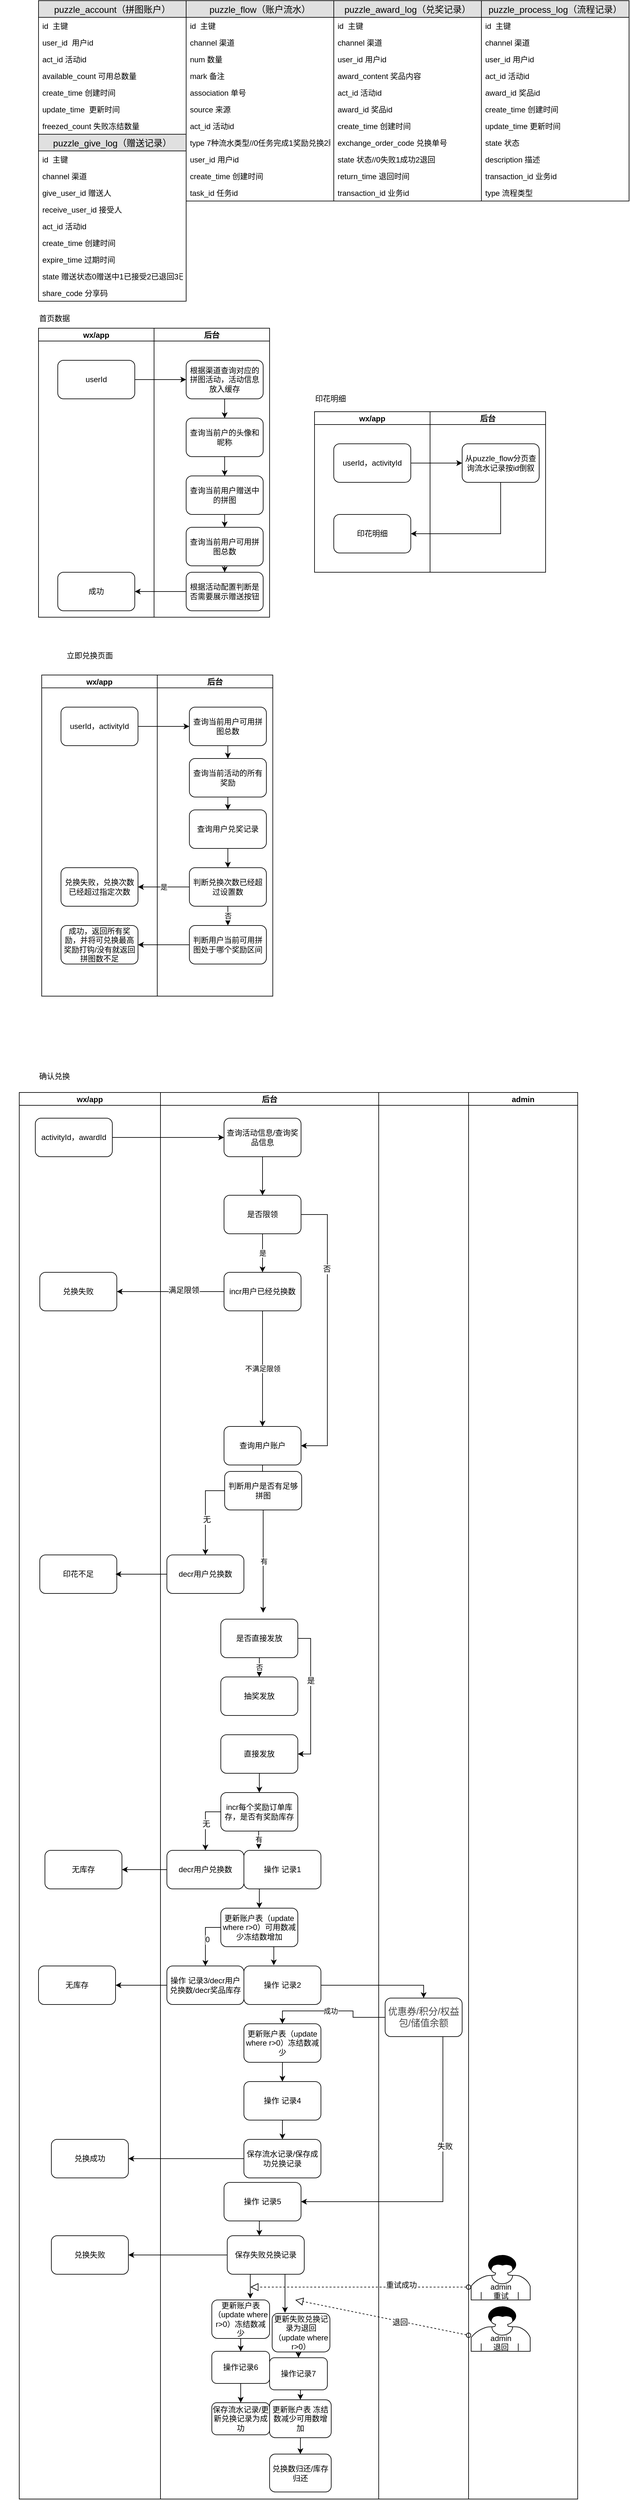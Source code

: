 <mxfile version="12.7.2" type="github">
  <diagram id="7BTFhG5sN_cPpJs926Fj" name="第 1 页">
    <mxGraphModel dx="1022" dy="466" grid="1" gridSize="10" guides="1" tooltips="1" connect="1" arrows="1" fold="1" page="1" pageScale="1" pageWidth="827" pageHeight="1169" math="0" shadow="0">
      <root>
        <mxCell id="0" />
        <mxCell id="1" parent="0" />
        <mxCell id="uXNEWNocd3E9-7-9gSWc-4" value="首页数据" style="text;html=1;strokeColor=none;fillColor=none;align=center;verticalAlign=middle;whiteSpace=wrap;rounded=0;" parent="1" vertex="1">
          <mxGeometry x="50" y="530" width="90" height="30" as="geometry" />
        </mxCell>
        <mxCell id="uXNEWNocd3E9-7-9gSWc-5" style="edgeStyle=orthogonalEdgeStyle;rounded=0;orthogonalLoop=1;jettySize=auto;html=1;exitX=0.5;exitY=1;exitDx=0;exitDy=0;" parent="1" source="uXNEWNocd3E9-7-9gSWc-4" target="uXNEWNocd3E9-7-9gSWc-4" edge="1">
          <mxGeometry relative="1" as="geometry" />
        </mxCell>
        <mxCell id="uXNEWNocd3E9-7-9gSWc-17" value="立即兑换页面" style="text;html=1;strokeColor=none;fillColor=none;align=center;verticalAlign=middle;whiteSpace=wrap;rounded=0;" parent="1" vertex="1">
          <mxGeometry x="70" y="1050" width="160" height="40" as="geometry" />
        </mxCell>
        <mxCell id="uXNEWNocd3E9-7-9gSWc-33" value="印花明细" style="text;html=1;strokeColor=none;fillColor=none;align=center;verticalAlign=middle;whiteSpace=wrap;rounded=0;" parent="1" vertex="1">
          <mxGeometry x="450.0" y="650" width="150" height="40" as="geometry" />
        </mxCell>
        <mxCell id="uXNEWNocd3E9-7-9gSWc-39" value="puzzle_account（拼图账户）" style="swimlane;fontStyle=0;childLayout=stackLayout;horizontal=1;startSize=26;fillColor=#e0e0e0;horizontalStack=0;resizeParent=1;resizeParentMax=0;resizeLast=0;collapsible=1;marginBottom=0;swimlaneFillColor=#ffffff;align=center;fontSize=14;" parent="1" vertex="1">
          <mxGeometry x="70" y="50" width="230" height="208" as="geometry">
            <mxRectangle x="60" y="1040" width="210" height="26" as="alternateBounds" />
          </mxGeometry>
        </mxCell>
        <mxCell id="uXNEWNocd3E9-7-9gSWc-40" value="id  主键" style="text;strokeColor=none;fillColor=none;spacingLeft=4;spacingRight=4;overflow=hidden;rotatable=0;points=[[0,0.5],[1,0.5]];portConstraint=eastwest;fontSize=12;" parent="uXNEWNocd3E9-7-9gSWc-39" vertex="1">
          <mxGeometry y="26" width="230" height="26" as="geometry" />
        </mxCell>
        <mxCell id="uXNEWNocd3E9-7-9gSWc-41" value="user_id  用户id" style="text;strokeColor=none;fillColor=none;spacingLeft=4;spacingRight=4;overflow=hidden;rotatable=0;points=[[0,0.5],[1,0.5]];portConstraint=eastwest;fontSize=12;" parent="uXNEWNocd3E9-7-9gSWc-39" vertex="1">
          <mxGeometry y="52" width="230" height="26" as="geometry" />
        </mxCell>
        <mxCell id="uXNEWNocd3E9-7-9gSWc-42" value="act_id 活动id" style="text;strokeColor=none;fillColor=none;spacingLeft=4;spacingRight=4;overflow=hidden;rotatable=0;points=[[0,0.5],[1,0.5]];portConstraint=eastwest;fontSize=12;" parent="uXNEWNocd3E9-7-9gSWc-39" vertex="1">
          <mxGeometry y="78" width="230" height="26" as="geometry" />
        </mxCell>
        <mxCell id="uXNEWNocd3E9-7-9gSWc-43" value="available_count 可用总数量" style="text;strokeColor=none;fillColor=none;spacingLeft=4;spacingRight=4;overflow=hidden;rotatable=0;points=[[0,0.5],[1,0.5]];portConstraint=eastwest;fontSize=12;" parent="uXNEWNocd3E9-7-9gSWc-39" vertex="1">
          <mxGeometry y="104" width="230" height="26" as="geometry" />
        </mxCell>
        <mxCell id="uXNEWNocd3E9-7-9gSWc-44" value="create_time 创建时间" style="text;strokeColor=none;fillColor=none;spacingLeft=4;spacingRight=4;overflow=hidden;rotatable=0;points=[[0,0.5],[1,0.5]];portConstraint=eastwest;fontSize=12;" parent="uXNEWNocd3E9-7-9gSWc-39" vertex="1">
          <mxGeometry y="130" width="230" height="26" as="geometry" />
        </mxCell>
        <mxCell id="lTAeMfMbc0AauGk1_NEG-116" value="update_time  更新时间" style="text;strokeColor=none;fillColor=none;spacingLeft=4;spacingRight=4;overflow=hidden;rotatable=0;points=[[0,0.5],[1,0.5]];portConstraint=eastwest;fontSize=12;" parent="uXNEWNocd3E9-7-9gSWc-39" vertex="1">
          <mxGeometry y="156" width="230" height="26" as="geometry" />
        </mxCell>
        <mxCell id="uXNEWNocd3E9-7-9gSWc-45" value="freezed_count 失败冻结数量" style="text;strokeColor=none;fillColor=none;spacingLeft=4;spacingRight=4;overflow=hidden;rotatable=0;points=[[0,0.5],[1,0.5]];portConstraint=eastwest;fontSize=12;" parent="uXNEWNocd3E9-7-9gSWc-39" vertex="1">
          <mxGeometry y="182" width="230" height="26" as="geometry" />
        </mxCell>
        <mxCell id="uXNEWNocd3E9-7-9gSWc-47" value="puzzle_flow（账户流水）" style="swimlane;fontStyle=0;childLayout=stackLayout;horizontal=1;startSize=26;fillColor=#e0e0e0;horizontalStack=0;resizeParent=1;resizeParentMax=0;resizeLast=0;collapsible=1;marginBottom=0;swimlaneFillColor=#ffffff;align=center;fontSize=14;" parent="1" vertex="1">
          <mxGeometry x="300" y="50" width="230" height="312" as="geometry">
            <mxRectangle x="60" y="1040" width="210" height="26" as="alternateBounds" />
          </mxGeometry>
        </mxCell>
        <mxCell id="uXNEWNocd3E9-7-9gSWc-48" value="id  主键" style="text;strokeColor=none;fillColor=none;spacingLeft=4;spacingRight=4;overflow=hidden;rotatable=0;points=[[0,0.5],[1,0.5]];portConstraint=eastwest;fontSize=12;" parent="uXNEWNocd3E9-7-9gSWc-47" vertex="1">
          <mxGeometry y="26" width="230" height="26" as="geometry" />
        </mxCell>
        <mxCell id="uXNEWNocd3E9-7-9gSWc-49" value="channel 渠道" style="text;strokeColor=none;fillColor=none;spacingLeft=4;spacingRight=4;overflow=hidden;rotatable=0;points=[[0,0.5],[1,0.5]];portConstraint=eastwest;fontSize=12;" parent="uXNEWNocd3E9-7-9gSWc-47" vertex="1">
          <mxGeometry y="52" width="230" height="26" as="geometry" />
        </mxCell>
        <mxCell id="uXNEWNocd3E9-7-9gSWc-50" value="num 数量" style="text;strokeColor=none;fillColor=none;spacingLeft=4;spacingRight=4;overflow=hidden;rotatable=0;points=[[0,0.5],[1,0.5]];portConstraint=eastwest;fontSize=12;" parent="uXNEWNocd3E9-7-9gSWc-47" vertex="1">
          <mxGeometry y="78" width="230" height="26" as="geometry" />
        </mxCell>
        <mxCell id="uXNEWNocd3E9-7-9gSWc-51" value="mark 备注" style="text;strokeColor=none;fillColor=none;spacingLeft=4;spacingRight=4;overflow=hidden;rotatable=0;points=[[0,0.5],[1,0.5]];portConstraint=eastwest;fontSize=12;" parent="uXNEWNocd3E9-7-9gSWc-47" vertex="1">
          <mxGeometry y="104" width="230" height="26" as="geometry" />
        </mxCell>
        <mxCell id="uXNEWNocd3E9-7-9gSWc-77" value="association 单号" style="text;strokeColor=none;fillColor=none;spacingLeft=4;spacingRight=4;overflow=hidden;rotatable=0;points=[[0,0.5],[1,0.5]];portConstraint=eastwest;fontSize=12;" parent="uXNEWNocd3E9-7-9gSWc-47" vertex="1">
          <mxGeometry y="130" width="230" height="26" as="geometry" />
        </mxCell>
        <mxCell id="vE5Wcmu8pGLO7yd3Htef-75" value="source 来源" style="text;strokeColor=none;fillColor=none;spacingLeft=4;spacingRight=4;overflow=hidden;rotatable=0;points=[[0,0.5],[1,0.5]];portConstraint=eastwest;fontSize=12;" parent="uXNEWNocd3E9-7-9gSWc-47" vertex="1">
          <mxGeometry y="156" width="230" height="26" as="geometry" />
        </mxCell>
        <mxCell id="uXNEWNocd3E9-7-9gSWc-52" value="act_id 活动id" style="text;strokeColor=none;fillColor=none;spacingLeft=4;spacingRight=4;overflow=hidden;rotatable=0;points=[[0,0.5],[1,0.5]];portConstraint=eastwest;fontSize=12;" parent="uXNEWNocd3E9-7-9gSWc-47" vertex="1">
          <mxGeometry y="182" width="230" height="26" as="geometry" />
        </mxCell>
        <mxCell id="uXNEWNocd3E9-7-9gSWc-53" value="type 7种流水类型//0任务完成1奖励兑换2赠送3退回" style="text;strokeColor=none;fillColor=none;spacingLeft=4;spacingRight=4;overflow=hidden;rotatable=0;points=[[0,0.5],[1,0.5]];portConstraint=eastwest;fontSize=12;" parent="uXNEWNocd3E9-7-9gSWc-47" vertex="1">
          <mxGeometry y="208" width="230" height="26" as="geometry" />
        </mxCell>
        <mxCell id="uXNEWNocd3E9-7-9gSWc-76" value="user_id 用户id" style="text;strokeColor=none;fillColor=none;spacingLeft=4;spacingRight=4;overflow=hidden;rotatable=0;points=[[0,0.5],[1,0.5]];portConstraint=eastwest;fontSize=12;" parent="uXNEWNocd3E9-7-9gSWc-47" vertex="1">
          <mxGeometry y="234" width="230" height="26" as="geometry" />
        </mxCell>
        <mxCell id="uXNEWNocd3E9-7-9gSWc-54" value="create_time 创建时间" style="text;strokeColor=none;fillColor=none;spacingLeft=4;spacingRight=4;overflow=hidden;rotatable=0;points=[[0,0.5],[1,0.5]];portConstraint=eastwest;fontSize=12;" parent="uXNEWNocd3E9-7-9gSWc-47" vertex="1">
          <mxGeometry y="260" width="230" height="26" as="geometry" />
        </mxCell>
        <mxCell id="vE5Wcmu8pGLO7yd3Htef-76" value="task_id 任务id" style="text;strokeColor=none;fillColor=none;spacingLeft=4;spacingRight=4;overflow=hidden;rotatable=0;points=[[0,0.5],[1,0.5]];portConstraint=eastwest;fontSize=12;" parent="uXNEWNocd3E9-7-9gSWc-47" vertex="1">
          <mxGeometry y="286" width="230" height="26" as="geometry" />
        </mxCell>
        <mxCell id="uXNEWNocd3E9-7-9gSWc-56" value="puzzle_give_log（赠送记录）" style="swimlane;fontStyle=0;childLayout=stackLayout;horizontal=1;startSize=26;fillColor=#e0e0e0;horizontalStack=0;resizeParent=1;resizeParentMax=0;resizeLast=0;collapsible=1;marginBottom=0;swimlaneFillColor=#ffffff;align=center;fontSize=14;" parent="1" vertex="1">
          <mxGeometry x="70" y="258" width="230" height="260" as="geometry">
            <mxRectangle x="60" y="1040" width="210" height="26" as="alternateBounds" />
          </mxGeometry>
        </mxCell>
        <mxCell id="uXNEWNocd3E9-7-9gSWc-57" value="id  主键" style="text;strokeColor=none;fillColor=none;spacingLeft=4;spacingRight=4;overflow=hidden;rotatable=0;points=[[0,0.5],[1,0.5]];portConstraint=eastwest;fontSize=12;" parent="uXNEWNocd3E9-7-9gSWc-56" vertex="1">
          <mxGeometry y="26" width="230" height="26" as="geometry" />
        </mxCell>
        <mxCell id="uXNEWNocd3E9-7-9gSWc-58" value="channel 渠道" style="text;strokeColor=none;fillColor=none;spacingLeft=4;spacingRight=4;overflow=hidden;rotatable=0;points=[[0,0.5],[1,0.5]];portConstraint=eastwest;fontSize=12;" parent="uXNEWNocd3E9-7-9gSWc-56" vertex="1">
          <mxGeometry y="52" width="230" height="26" as="geometry" />
        </mxCell>
        <mxCell id="uXNEWNocd3E9-7-9gSWc-59" value="give_user_id 赠送人" style="text;strokeColor=none;fillColor=none;spacingLeft=4;spacingRight=4;overflow=hidden;rotatable=0;points=[[0,0.5],[1,0.5]];portConstraint=eastwest;fontSize=12;" parent="uXNEWNocd3E9-7-9gSWc-56" vertex="1">
          <mxGeometry y="78" width="230" height="26" as="geometry" />
        </mxCell>
        <mxCell id="uXNEWNocd3E9-7-9gSWc-60" value="receive_user_id 接受人" style="text;strokeColor=none;fillColor=none;spacingLeft=4;spacingRight=4;overflow=hidden;rotatable=0;points=[[0,0.5],[1,0.5]];portConstraint=eastwest;fontSize=12;" parent="uXNEWNocd3E9-7-9gSWc-56" vertex="1">
          <mxGeometry y="104" width="230" height="26" as="geometry" />
        </mxCell>
        <mxCell id="uXNEWNocd3E9-7-9gSWc-61" value="act_id 活动id" style="text;strokeColor=none;fillColor=none;spacingLeft=4;spacingRight=4;overflow=hidden;rotatable=0;points=[[0,0.5],[1,0.5]];portConstraint=eastwest;fontSize=12;" parent="uXNEWNocd3E9-7-9gSWc-56" vertex="1">
          <mxGeometry y="130" width="230" height="26" as="geometry" />
        </mxCell>
        <mxCell id="uXNEWNocd3E9-7-9gSWc-63" value="create_time 创建时间" style="text;strokeColor=none;fillColor=none;spacingLeft=4;spacingRight=4;overflow=hidden;rotatable=0;points=[[0,0.5],[1,0.5]];portConstraint=eastwest;fontSize=12;" parent="uXNEWNocd3E9-7-9gSWc-56" vertex="1">
          <mxGeometry y="156" width="230" height="26" as="geometry" />
        </mxCell>
        <mxCell id="uXNEWNocd3E9-7-9gSWc-64" value="expire_time 过期时间" style="text;strokeColor=none;fillColor=none;spacingLeft=4;spacingRight=4;overflow=hidden;rotatable=0;points=[[0,0.5],[1,0.5]];portConstraint=eastwest;fontSize=12;" parent="uXNEWNocd3E9-7-9gSWc-56" vertex="1">
          <mxGeometry y="182" width="230" height="26" as="geometry" />
        </mxCell>
        <mxCell id="uXNEWNocd3E9-7-9gSWc-65" value="state 赠送状态0赠送中1已接受2已退回3已撤回" style="text;strokeColor=none;fillColor=none;spacingLeft=4;spacingRight=4;overflow=hidden;rotatable=0;points=[[0,0.5],[1,0.5]];portConstraint=eastwest;fontSize=12;" parent="uXNEWNocd3E9-7-9gSWc-56" vertex="1">
          <mxGeometry y="208" width="230" height="26" as="geometry" />
        </mxCell>
        <mxCell id="uXNEWNocd3E9-7-9gSWc-66" value="share_code 分享码" style="text;strokeColor=none;fillColor=none;spacingLeft=4;spacingRight=4;overflow=hidden;rotatable=0;points=[[0,0.5],[1,0.5]];portConstraint=eastwest;fontSize=12;" parent="uXNEWNocd3E9-7-9gSWc-56" vertex="1">
          <mxGeometry y="234" width="230" height="26" as="geometry" />
        </mxCell>
        <mxCell id="uXNEWNocd3E9-7-9gSWc-68" value="puzzle_award_log（兑奖记录）" style="swimlane;fontStyle=0;childLayout=stackLayout;horizontal=1;startSize=26;fillColor=#e0e0e0;horizontalStack=0;resizeParent=1;resizeParentMax=0;resizeLast=0;collapsible=1;marginBottom=0;swimlaneFillColor=#ffffff;align=center;fontSize=14;" parent="1" vertex="1">
          <mxGeometry x="530" y="50" width="230" height="312" as="geometry">
            <mxRectangle x="60" y="1040" width="210" height="26" as="alternateBounds" />
          </mxGeometry>
        </mxCell>
        <mxCell id="uXNEWNocd3E9-7-9gSWc-69" value="id  主键" style="text;strokeColor=none;fillColor=none;spacingLeft=4;spacingRight=4;overflow=hidden;rotatable=0;points=[[0,0.5],[1,0.5]];portConstraint=eastwest;fontSize=12;" parent="uXNEWNocd3E9-7-9gSWc-68" vertex="1">
          <mxGeometry y="26" width="230" height="26" as="geometry" />
        </mxCell>
        <mxCell id="uXNEWNocd3E9-7-9gSWc-70" value="channel 渠道" style="text;strokeColor=none;fillColor=none;spacingLeft=4;spacingRight=4;overflow=hidden;rotatable=0;points=[[0,0.5],[1,0.5]];portConstraint=eastwest;fontSize=12;" parent="uXNEWNocd3E9-7-9gSWc-68" vertex="1">
          <mxGeometry y="52" width="230" height="26" as="geometry" />
        </mxCell>
        <mxCell id="uXNEWNocd3E9-7-9gSWc-71" value="user_id 用户id" style="text;strokeColor=none;fillColor=none;spacingLeft=4;spacingRight=4;overflow=hidden;rotatable=0;points=[[0,0.5],[1,0.5]];portConstraint=eastwest;fontSize=12;" parent="uXNEWNocd3E9-7-9gSWc-68" vertex="1">
          <mxGeometry y="78" width="230" height="26" as="geometry" />
        </mxCell>
        <mxCell id="uXNEWNocd3E9-7-9gSWc-72" value="award_content 奖品内容" style="text;strokeColor=none;fillColor=none;spacingLeft=4;spacingRight=4;overflow=hidden;rotatable=0;points=[[0,0.5],[1,0.5]];portConstraint=eastwest;fontSize=12;" parent="uXNEWNocd3E9-7-9gSWc-68" vertex="1">
          <mxGeometry y="104" width="230" height="26" as="geometry" />
        </mxCell>
        <mxCell id="uXNEWNocd3E9-7-9gSWc-73" value="act_id 活动id" style="text;strokeColor=none;fillColor=none;spacingLeft=4;spacingRight=4;overflow=hidden;rotatable=0;points=[[0,0.5],[1,0.5]];portConstraint=eastwest;fontSize=12;" parent="uXNEWNocd3E9-7-9gSWc-68" vertex="1">
          <mxGeometry y="130" width="230" height="26" as="geometry" />
        </mxCell>
        <mxCell id="uXNEWNocd3E9-7-9gSWc-74" value="award_id 奖品id" style="text;strokeColor=none;fillColor=none;spacingLeft=4;spacingRight=4;overflow=hidden;rotatable=0;points=[[0,0.5],[1,0.5]];portConstraint=eastwest;fontSize=12;" parent="uXNEWNocd3E9-7-9gSWc-68" vertex="1">
          <mxGeometry y="156" width="230" height="26" as="geometry" />
        </mxCell>
        <mxCell id="uXNEWNocd3E9-7-9gSWc-75" value="create_time 创建时间" style="text;strokeColor=none;fillColor=none;spacingLeft=4;spacingRight=4;overflow=hidden;rotatable=0;points=[[0,0.5],[1,0.5]];portConstraint=eastwest;fontSize=12;" parent="uXNEWNocd3E9-7-9gSWc-68" vertex="1">
          <mxGeometry y="182" width="230" height="26" as="geometry" />
        </mxCell>
        <mxCell id="uXNEWNocd3E9-7-9gSWc-87" value="exchange_order_code 兑换单号" style="text;strokeColor=none;fillColor=none;spacingLeft=4;spacingRight=4;overflow=hidden;rotatable=0;points=[[0,0.5],[1,0.5]];portConstraint=eastwest;fontSize=12;" parent="uXNEWNocd3E9-7-9gSWc-68" vertex="1">
          <mxGeometry y="208" width="230" height="26" as="geometry" />
        </mxCell>
        <mxCell id="uXNEWNocd3E9-7-9gSWc-88" value="state 状态//0失败1成功2退回" style="text;strokeColor=none;fillColor=none;spacingLeft=4;spacingRight=4;overflow=hidden;rotatable=0;points=[[0,0.5],[1,0.5]];portConstraint=eastwest;fontSize=12;" parent="uXNEWNocd3E9-7-9gSWc-68" vertex="1">
          <mxGeometry y="234" width="230" height="26" as="geometry" />
        </mxCell>
        <mxCell id="lTAeMfMbc0AauGk1_NEG-73" value="return_time 退回时间" style="text;strokeColor=none;fillColor=none;spacingLeft=4;spacingRight=4;overflow=hidden;rotatable=0;points=[[0,0.5],[1,0.5]];portConstraint=eastwest;fontSize=12;" parent="uXNEWNocd3E9-7-9gSWc-68" vertex="1">
          <mxGeometry y="260" width="230" height="26" as="geometry" />
        </mxCell>
        <mxCell id="uXNEWNocd3E9-7-9gSWc-89" value="transaction_id 业务id" style="text;strokeColor=none;fillColor=none;spacingLeft=4;spacingRight=4;overflow=hidden;rotatable=0;points=[[0,0.5],[1,0.5]];portConstraint=eastwest;fontSize=12;" parent="uXNEWNocd3E9-7-9gSWc-68" vertex="1">
          <mxGeometry y="286" width="230" height="26" as="geometry" />
        </mxCell>
        <mxCell id="lTAeMfMbc0AauGk1_NEG-12" value="确认兑换" style="text;html=1;strokeColor=none;fillColor=none;align=center;verticalAlign=middle;whiteSpace=wrap;rounded=0;" parent="1" vertex="1">
          <mxGeometry x="10" y="1710" width="170" height="30" as="geometry" />
        </mxCell>
        <mxCell id="lTAeMfMbc0AauGk1_NEG-36" value="wx/app" style="swimlane;startSize=20;" parent="1" vertex="1">
          <mxGeometry x="40" y="1750" width="220" height="2190" as="geometry" />
        </mxCell>
        <mxCell id="lTAeMfMbc0AauGk1_NEG-38" value="activityId，awardId" style="rounded=1;whiteSpace=wrap;html=1;" parent="lTAeMfMbc0AauGk1_NEG-36" vertex="1">
          <mxGeometry x="25" y="40" width="120" height="60" as="geometry" />
        </mxCell>
        <mxCell id="lTAeMfMbc0AauGk1_NEG-59" value="兑换失败" style="rounded=1;whiteSpace=wrap;html=1;" parent="lTAeMfMbc0AauGk1_NEG-36" vertex="1">
          <mxGeometry x="32" y="280" width="120" height="60" as="geometry" />
        </mxCell>
        <mxCell id="lTAeMfMbc0AauGk1_NEG-104" value="兑换成功" style="rounded=1;whiteSpace=wrap;html=1;" parent="lTAeMfMbc0AauGk1_NEG-36" vertex="1">
          <mxGeometry x="50" y="1630" width="120" height="60" as="geometry" />
        </mxCell>
        <mxCell id="lTAeMfMbc0AauGk1_NEG-106" value="兑换失败" style="rounded=1;whiteSpace=wrap;html=1;" parent="lTAeMfMbc0AauGk1_NEG-36" vertex="1">
          <mxGeometry x="50" y="1780" width="120" height="60" as="geometry" />
        </mxCell>
        <mxCell id="rnevg4mzAQMMUmfZW82p-10" value="无库存" style="rounded=1;whiteSpace=wrap;html=1;" vertex="1" parent="lTAeMfMbc0AauGk1_NEG-36">
          <mxGeometry x="40" y="1180" width="120" height="60" as="geometry" />
        </mxCell>
        <mxCell id="rnevg4mzAQMMUmfZW82p-26" value="印花不足" style="rounded=1;whiteSpace=wrap;html=1;" vertex="1" parent="lTAeMfMbc0AauGk1_NEG-36">
          <mxGeometry x="32" y="720" width="120" height="60" as="geometry" />
        </mxCell>
        <mxCell id="rnevg4mzAQMMUmfZW82p-69" value="无库存" style="rounded=1;whiteSpace=wrap;html=1;" vertex="1" parent="lTAeMfMbc0AauGk1_NEG-36">
          <mxGeometry x="30" y="1360" width="120" height="60" as="geometry" />
        </mxCell>
        <mxCell id="lTAeMfMbc0AauGk1_NEG-37" value="后台" style="swimlane;startSize=20;" parent="1" vertex="1">
          <mxGeometry x="260" y="1750" width="340" height="2190" as="geometry" />
        </mxCell>
        <mxCell id="rnevg4mzAQMMUmfZW82p-3" value="" style="edgeStyle=orthogonalEdgeStyle;rounded=0;orthogonalLoop=1;jettySize=auto;html=1;" edge="1" parent="lTAeMfMbc0AauGk1_NEG-37" source="lTAeMfMbc0AauGk1_NEG-39" target="lTAeMfMbc0AauGk1_NEG-51">
          <mxGeometry relative="1" as="geometry" />
        </mxCell>
        <mxCell id="lTAeMfMbc0AauGk1_NEG-39" value="查询活动信息/查询奖品信息" style="rounded=1;whiteSpace=wrap;html=1;" parent="lTAeMfMbc0AauGk1_NEG-37" vertex="1">
          <mxGeometry x="99" y="40" width="120" height="60" as="geometry" />
        </mxCell>
        <mxCell id="rnevg4mzAQMMUmfZW82p-4" style="edgeStyle=orthogonalEdgeStyle;rounded=0;orthogonalLoop=1;jettySize=auto;html=1;exitX=1;exitY=0.5;exitDx=0;exitDy=0;entryX=1;entryY=0.5;entryDx=0;entryDy=0;" edge="1" parent="lTAeMfMbc0AauGk1_NEG-37" source="lTAeMfMbc0AauGk1_NEG-51" target="lTAeMfMbc0AauGk1_NEG-41">
          <mxGeometry relative="1" as="geometry">
            <Array as="points">
              <mxPoint x="260" y="190" />
              <mxPoint x="260" y="550" />
            </Array>
          </mxGeometry>
        </mxCell>
        <mxCell id="rnevg4mzAQMMUmfZW82p-5" value="否" style="text;html=1;align=center;verticalAlign=middle;resizable=0;points=[];labelBackgroundColor=#ffffff;" vertex="1" connectable="0" parent="rnevg4mzAQMMUmfZW82p-4">
          <mxGeometry x="-0.433" y="-1" relative="1" as="geometry">
            <mxPoint as="offset" />
          </mxGeometry>
        </mxCell>
        <mxCell id="rnevg4mzAQMMUmfZW82p-13" value="是" style="edgeStyle=orthogonalEdgeStyle;rounded=0;orthogonalLoop=1;jettySize=auto;html=1;entryX=0.5;entryY=0;entryDx=0;entryDy=0;" edge="1" parent="lTAeMfMbc0AauGk1_NEG-37" source="lTAeMfMbc0AauGk1_NEG-51" target="lTAeMfMbc0AauGk1_NEG-53">
          <mxGeometry relative="1" as="geometry">
            <mxPoint x="159" y="190" as="targetPoint" />
          </mxGeometry>
        </mxCell>
        <mxCell id="lTAeMfMbc0AauGk1_NEG-51" value="是否限领" style="rounded=1;whiteSpace=wrap;html=1;" parent="lTAeMfMbc0AauGk1_NEG-37" vertex="1">
          <mxGeometry x="99" y="160" width="120" height="60" as="geometry" />
        </mxCell>
        <mxCell id="rnevg4mzAQMMUmfZW82p-23" value="不满足限领" style="edgeStyle=orthogonalEdgeStyle;rounded=0;orthogonalLoop=1;jettySize=auto;html=1;entryX=0.5;entryY=0;entryDx=0;entryDy=0;" edge="1" parent="lTAeMfMbc0AauGk1_NEG-37" source="lTAeMfMbc0AauGk1_NEG-53" target="lTAeMfMbc0AauGk1_NEG-41">
          <mxGeometry relative="1" as="geometry">
            <mxPoint x="159" y="420" as="targetPoint" />
          </mxGeometry>
        </mxCell>
        <mxCell id="lTAeMfMbc0AauGk1_NEG-53" value="incr用户已经兑换数" style="rounded=1;whiteSpace=wrap;html=1;" parent="lTAeMfMbc0AauGk1_NEG-37" vertex="1">
          <mxGeometry x="99" y="280" width="120" height="60" as="geometry" />
        </mxCell>
        <mxCell id="lTAeMfMbc0AauGk1_NEG-63" value="否" style="edgeStyle=orthogonalEdgeStyle;rounded=0;orthogonalLoop=1;jettySize=auto;html=1;" parent="lTAeMfMbc0AauGk1_NEG-37" source="lTAeMfMbc0AauGk1_NEG-55" target="lTAeMfMbc0AauGk1_NEG-62" edge="1">
          <mxGeometry relative="1" as="geometry" />
        </mxCell>
        <mxCell id="rnevg4mzAQMMUmfZW82p-60" style="edgeStyle=orthogonalEdgeStyle;rounded=0;orthogonalLoop=1;jettySize=auto;html=1;exitX=1;exitY=0.5;exitDx=0;exitDy=0;entryX=1;entryY=0.5;entryDx=0;entryDy=0;" edge="1" parent="lTAeMfMbc0AauGk1_NEG-37" source="lTAeMfMbc0AauGk1_NEG-55" target="lTAeMfMbc0AauGk1_NEG-69">
          <mxGeometry relative="1" as="geometry" />
        </mxCell>
        <mxCell id="rnevg4mzAQMMUmfZW82p-61" value="是" style="text;html=1;align=center;verticalAlign=middle;resizable=0;points=[];labelBackgroundColor=#ffffff;" vertex="1" connectable="0" parent="rnevg4mzAQMMUmfZW82p-60">
          <mxGeometry x="-0.218" relative="1" as="geometry">
            <mxPoint as="offset" />
          </mxGeometry>
        </mxCell>
        <mxCell id="lTAeMfMbc0AauGk1_NEG-55" value="是否直接发放" style="rounded=1;whiteSpace=wrap;html=1;" parent="lTAeMfMbc0AauGk1_NEG-37" vertex="1">
          <mxGeometry x="94" y="820" width="120" height="60" as="geometry" />
        </mxCell>
        <mxCell id="lTAeMfMbc0AauGk1_NEG-62" value="抽奖发放" style="rounded=1;whiteSpace=wrap;html=1;" parent="lTAeMfMbc0AauGk1_NEG-37" vertex="1">
          <mxGeometry x="94" y="910" width="120" height="60" as="geometry" />
        </mxCell>
        <mxCell id="rnevg4mzAQMMUmfZW82p-9" value="" style="edgeStyle=orthogonalEdgeStyle;rounded=0;orthogonalLoop=1;jettySize=auto;html=1;" edge="1" parent="lTAeMfMbc0AauGk1_NEG-37" source="lTAeMfMbc0AauGk1_NEG-69" target="rnevg4mzAQMMUmfZW82p-8">
          <mxGeometry relative="1" as="geometry" />
        </mxCell>
        <mxCell id="lTAeMfMbc0AauGk1_NEG-69" value="直接发放" style="rounded=1;whiteSpace=wrap;html=1;" parent="lTAeMfMbc0AauGk1_NEG-37" vertex="1">
          <mxGeometry x="94" y="1000" width="120" height="60" as="geometry" />
        </mxCell>
        <mxCell id="rnevg4mzAQMMUmfZW82p-62" value="有" style="edgeStyle=orthogonalEdgeStyle;rounded=0;orthogonalLoop=1;jettySize=auto;html=1;exitX=0.5;exitY=1;exitDx=0;exitDy=0;entryX=0.192;entryY=-0.033;entryDx=0;entryDy=0;entryPerimeter=0;" edge="1" parent="lTAeMfMbc0AauGk1_NEG-37" source="rnevg4mzAQMMUmfZW82p-8" target="rnevg4mzAQMMUmfZW82p-32">
          <mxGeometry relative="1" as="geometry" />
        </mxCell>
        <mxCell id="rnevg4mzAQMMUmfZW82p-63" style="edgeStyle=orthogonalEdgeStyle;rounded=0;orthogonalLoop=1;jettySize=auto;html=1;exitX=0;exitY=0.5;exitDx=0;exitDy=0;entryX=0.5;entryY=0;entryDx=0;entryDy=0;" edge="1" parent="lTAeMfMbc0AauGk1_NEG-37" source="rnevg4mzAQMMUmfZW82p-8" target="rnevg4mzAQMMUmfZW82p-46">
          <mxGeometry relative="1" as="geometry" />
        </mxCell>
        <mxCell id="rnevg4mzAQMMUmfZW82p-64" value="无" style="text;html=1;align=center;verticalAlign=middle;resizable=0;points=[];labelBackgroundColor=#ffffff;" vertex="1" connectable="0" parent="rnevg4mzAQMMUmfZW82p-63">
          <mxGeometry x="0.024" y="1" relative="1" as="geometry">
            <mxPoint as="offset" />
          </mxGeometry>
        </mxCell>
        <mxCell id="rnevg4mzAQMMUmfZW82p-8" value="incr每个奖励订单库存，是否有奖励库存" style="rounded=1;whiteSpace=wrap;html=1;" vertex="1" parent="lTAeMfMbc0AauGk1_NEG-37">
          <mxGeometry x="94" y="1090" width="120" height="60" as="geometry" />
        </mxCell>
        <mxCell id="rnevg4mzAQMMUmfZW82p-66" style="edgeStyle=orthogonalEdgeStyle;rounded=0;orthogonalLoop=1;jettySize=auto;html=1;exitX=0.25;exitY=1;exitDx=0;exitDy=0;entryX=0.5;entryY=0;entryDx=0;entryDy=0;" edge="1" parent="lTAeMfMbc0AauGk1_NEG-37" source="rnevg4mzAQMMUmfZW82p-32" target="lTAeMfMbc0AauGk1_NEG-79">
          <mxGeometry relative="1" as="geometry" />
        </mxCell>
        <mxCell id="rnevg4mzAQMMUmfZW82p-32" value="操作 记录1" style="rounded=1;whiteSpace=wrap;html=1;" vertex="1" parent="lTAeMfMbc0AauGk1_NEG-37">
          <mxGeometry x="130" y="1180" width="120" height="60" as="geometry" />
        </mxCell>
        <mxCell id="rnevg4mzAQMMUmfZW82p-67" style="edgeStyle=orthogonalEdgeStyle;rounded=0;orthogonalLoop=1;jettySize=auto;html=1;exitX=0;exitY=0.5;exitDx=0;exitDy=0;entryX=0.5;entryY=0;entryDx=0;entryDy=0;" edge="1" parent="lTAeMfMbc0AauGk1_NEG-37" source="lTAeMfMbc0AauGk1_NEG-79" target="rnevg4mzAQMMUmfZW82p-49">
          <mxGeometry relative="1" as="geometry" />
        </mxCell>
        <mxCell id="rnevg4mzAQMMUmfZW82p-68" value="0" style="text;html=1;align=center;verticalAlign=middle;resizable=0;points=[];labelBackgroundColor=#ffffff;" vertex="1" connectable="0" parent="rnevg4mzAQMMUmfZW82p-67">
          <mxGeometry x="0.024" y="3" relative="1" as="geometry">
            <mxPoint as="offset" />
          </mxGeometry>
        </mxCell>
        <mxCell id="rnevg4mzAQMMUmfZW82p-71" style="edgeStyle=orthogonalEdgeStyle;rounded=0;orthogonalLoop=1;jettySize=auto;html=1;exitX=0.75;exitY=1;exitDx=0;exitDy=0;entryX=0.388;entryY=-0.017;entryDx=0;entryDy=0;entryPerimeter=0;" edge="1" parent="lTAeMfMbc0AauGk1_NEG-37" source="lTAeMfMbc0AauGk1_NEG-79" target="rnevg4mzAQMMUmfZW82p-51">
          <mxGeometry relative="1" as="geometry" />
        </mxCell>
        <mxCell id="lTAeMfMbc0AauGk1_NEG-79" value="更新账户表（update where r&amp;gt;0）可用数减少冻结数增加" style="rounded=1;whiteSpace=wrap;html=1;" parent="lTAeMfMbc0AauGk1_NEG-37" vertex="1">
          <mxGeometry x="94" y="1270" width="120" height="60" as="geometry" />
        </mxCell>
        <mxCell id="lTAeMfMbc0AauGk1_NEG-81" value="保存流水记录/保存成功兑换记录" style="rounded=1;whiteSpace=wrap;html=1;" parent="lTAeMfMbc0AauGk1_NEG-37" vertex="1">
          <mxGeometry x="130" y="1630" width="120" height="60" as="geometry" />
        </mxCell>
        <mxCell id="lTAeMfMbc0AauGk1_NEG-101" value="" style="edgeStyle=orthogonalEdgeStyle;rounded=0;orthogonalLoop=1;jettySize=auto;html=1;" parent="lTAeMfMbc0AauGk1_NEG-37" source="lTAeMfMbc0AauGk1_NEG-96" target="lTAeMfMbc0AauGk1_NEG-100" edge="1">
          <mxGeometry relative="1" as="geometry" />
        </mxCell>
        <mxCell id="lTAeMfMbc0AauGk1_NEG-96" value="更新账户表（update where r&amp;gt;0）冻结数减少" style="rounded=1;whiteSpace=wrap;html=1;" parent="lTAeMfMbc0AauGk1_NEG-37" vertex="1">
          <mxGeometry x="80" y="1880" width="90" height="60" as="geometry" />
        </mxCell>
        <mxCell id="lTAeMfMbc0AauGk1_NEG-103" value="" style="edgeStyle=orthogonalEdgeStyle;rounded=0;orthogonalLoop=1;jettySize=auto;html=1;" parent="lTAeMfMbc0AauGk1_NEG-37" source="lTAeMfMbc0AauGk1_NEG-100" edge="1">
          <mxGeometry relative="1" as="geometry">
            <mxPoint x="125" y="2040" as="targetPoint" />
          </mxGeometry>
        </mxCell>
        <mxCell id="lTAeMfMbc0AauGk1_NEG-100" value="操作记录6" style="rounded=1;whiteSpace=wrap;html=1;" parent="lTAeMfMbc0AauGk1_NEG-37" vertex="1">
          <mxGeometry x="80" y="1960" width="90" height="50" as="geometry" />
        </mxCell>
        <mxCell id="vE5Wcmu8pGLO7yd3Htef-61" style="edgeStyle=orthogonalEdgeStyle;rounded=0;orthogonalLoop=1;jettySize=auto;html=1;exitX=0.25;exitY=1;exitDx=0;exitDy=0;entryX=0.666;entryY=-0.035;entryDx=0;entryDy=0;entryPerimeter=0;" parent="lTAeMfMbc0AauGk1_NEG-37" source="lTAeMfMbc0AauGk1_NEG-111" target="lTAeMfMbc0AauGk1_NEG-96" edge="1">
          <mxGeometry relative="1" as="geometry" />
        </mxCell>
        <mxCell id="lTAeMfMbc0AauGk1_NEG-111" value="保存失败兑换记录" style="rounded=1;whiteSpace=wrap;html=1;" parent="lTAeMfMbc0AauGk1_NEG-37" vertex="1">
          <mxGeometry x="104" y="1780" width="120" height="60" as="geometry" />
        </mxCell>
        <mxCell id="rnevg4mzAQMMUmfZW82p-89" style="edgeStyle=orthogonalEdgeStyle;rounded=0;orthogonalLoop=1;jettySize=auto;html=1;exitX=0.5;exitY=1;exitDx=0;exitDy=0;entryX=0.5;entryY=0;entryDx=0;entryDy=0;" edge="1" parent="lTAeMfMbc0AauGk1_NEG-37" source="vE5Wcmu8pGLO7yd3Htef-51" target="rnevg4mzAQMMUmfZW82p-86">
          <mxGeometry relative="1" as="geometry" />
        </mxCell>
        <mxCell id="vE5Wcmu8pGLO7yd3Htef-51" value="&lt;span style=&quot;white-space: normal&quot;&gt;更新失败兑换记录为退回（update where r&amp;gt;0）&lt;/span&gt;" style="rounded=1;whiteSpace=wrap;html=1;" parent="lTAeMfMbc0AauGk1_NEG-37" vertex="1">
          <mxGeometry x="174" y="1901" width="90" height="60" as="geometry" />
        </mxCell>
        <mxCell id="rnevg4mzAQMMUmfZW82p-107" value="" style="edgeStyle=orthogonalEdgeStyle;rounded=0;orthogonalLoop=1;jettySize=auto;html=1;" edge="1" parent="lTAeMfMbc0AauGk1_NEG-37" source="vE5Wcmu8pGLO7yd3Htef-52" target="rnevg4mzAQMMUmfZW82p-106">
          <mxGeometry relative="1" as="geometry" />
        </mxCell>
        <mxCell id="vE5Wcmu8pGLO7yd3Htef-52" value="更新账户表 冻结数减少可用数增加" style="rounded=1;whiteSpace=wrap;html=1;" parent="lTAeMfMbc0AauGk1_NEG-37" vertex="1">
          <mxGeometry x="170" y="2035.5" width="96" height="59" as="geometry" />
        </mxCell>
        <mxCell id="rnevg4mzAQMMUmfZW82p-106" value="兑换数归还/库存归还" style="rounded=1;whiteSpace=wrap;html=1;" vertex="1" parent="lTAeMfMbc0AauGk1_NEG-37">
          <mxGeometry x="170" y="2120" width="96" height="59" as="geometry" />
        </mxCell>
        <mxCell id="vE5Wcmu8pGLO7yd3Htef-66" value="" style="startArrow=oval;startFill=0;startSize=7;endArrow=block;endFill=0;endSize=10;dashed=1;html=1;strokeColor=#000000;exitX=0;exitY=0.5;exitDx=0;exitDy=0;" parent="lTAeMfMbc0AauGk1_NEG-37" edge="1">
          <mxGeometry width="100" relative="1" as="geometry">
            <mxPoint x="480" y="1860.0" as="sourcePoint" />
            <mxPoint x="140" y="1860" as="targetPoint" />
          </mxGeometry>
        </mxCell>
        <mxCell id="vE5Wcmu8pGLO7yd3Htef-67" value="重试成功" style="text;html=1;align=center;verticalAlign=middle;resizable=0;points=[];labelBackgroundColor=#ffffff;" parent="vE5Wcmu8pGLO7yd3Htef-66" vertex="1" connectable="0">
          <mxGeometry x="-0.373" y="-3" relative="1" as="geometry">
            <mxPoint x="1" as="offset" />
          </mxGeometry>
        </mxCell>
        <mxCell id="vE5Wcmu8pGLO7yd3Htef-69" value="" style="startArrow=oval;startFill=0;startSize=7;endArrow=block;endFill=0;endSize=10;dashed=1;html=1;strokeColor=#000000;" parent="lTAeMfMbc0AauGk1_NEG-37" edge="1">
          <mxGeometry width="100" relative="1" as="geometry">
            <mxPoint x="480" y="1935" as="sourcePoint" />
            <mxPoint x="210" y="1880" as="targetPoint" />
          </mxGeometry>
        </mxCell>
        <mxCell id="vE5Wcmu8pGLO7yd3Htef-70" value="退回" style="text;html=1;align=center;verticalAlign=middle;resizable=0;points=[];labelBackgroundColor=#ffffff;" parent="vE5Wcmu8pGLO7yd3Htef-69" vertex="1" connectable="0">
          <mxGeometry x="-0.206" y="2" relative="1" as="geometry">
            <mxPoint as="offset" />
          </mxGeometry>
        </mxCell>
        <mxCell id="rnevg4mzAQMMUmfZW82p-25" value="" style="edgeStyle=orthogonalEdgeStyle;rounded=0;orthogonalLoop=1;jettySize=auto;html=1;" edge="1" parent="lTAeMfMbc0AauGk1_NEG-37" source="lTAeMfMbc0AauGk1_NEG-41" target="lTAeMfMbc0AauGk1_NEG-43">
          <mxGeometry relative="1" as="geometry" />
        </mxCell>
        <mxCell id="lTAeMfMbc0AauGk1_NEG-41" value="查询用户账户" style="rounded=1;whiteSpace=wrap;html=1;" parent="lTAeMfMbc0AauGk1_NEG-37" vertex="1">
          <mxGeometry x="99" y="520" width="120" height="60" as="geometry" />
        </mxCell>
        <mxCell id="rnevg4mzAQMMUmfZW82p-30" value="有" style="edgeStyle=orthogonalEdgeStyle;rounded=0;orthogonalLoop=1;jettySize=auto;html=1;" edge="1" parent="lTAeMfMbc0AauGk1_NEG-37" source="lTAeMfMbc0AauGk1_NEG-43">
          <mxGeometry relative="1" as="geometry">
            <mxPoint x="160" y="810" as="targetPoint" />
          </mxGeometry>
        </mxCell>
        <mxCell id="lTAeMfMbc0AauGk1_NEG-43" value="判断用户是否有足够拼图" style="rounded=1;whiteSpace=wrap;html=1;" parent="lTAeMfMbc0AauGk1_NEG-37" vertex="1">
          <mxGeometry x="100" y="590" width="120" height="60" as="geometry" />
        </mxCell>
        <mxCell id="rnevg4mzAQMMUmfZW82p-44" value="decr用户兑换数" style="rounded=1;whiteSpace=wrap;html=1;" vertex="1" parent="lTAeMfMbc0AauGk1_NEG-37">
          <mxGeometry x="10" y="720" width="120" height="60" as="geometry" />
        </mxCell>
        <mxCell id="rnevg4mzAQMMUmfZW82p-27" style="edgeStyle=orthogonalEdgeStyle;rounded=0;orthogonalLoop=1;jettySize=auto;html=1;exitX=0;exitY=0.5;exitDx=0;exitDy=0;entryX=0.5;entryY=0;entryDx=0;entryDy=0;" edge="1" parent="lTAeMfMbc0AauGk1_NEG-37" source="lTAeMfMbc0AauGk1_NEG-43" target="rnevg4mzAQMMUmfZW82p-44">
          <mxGeometry relative="1" as="geometry">
            <mxPoint x="30" y="620" as="targetPoint" />
          </mxGeometry>
        </mxCell>
        <mxCell id="rnevg4mzAQMMUmfZW82p-28" value="无" style="text;html=1;align=center;verticalAlign=middle;resizable=0;points=[];labelBackgroundColor=#ffffff;" vertex="1" connectable="0" parent="rnevg4mzAQMMUmfZW82p-27">
          <mxGeometry x="0.143" y="2" relative="1" as="geometry">
            <mxPoint as="offset" />
          </mxGeometry>
        </mxCell>
        <mxCell id="rnevg4mzAQMMUmfZW82p-46" value="decr用户兑换数" style="rounded=1;whiteSpace=wrap;html=1;" vertex="1" parent="lTAeMfMbc0AauGk1_NEG-37">
          <mxGeometry x="10" y="1180" width="120" height="60" as="geometry" />
        </mxCell>
        <mxCell id="rnevg4mzAQMMUmfZW82p-51" value="操作 记录2" style="rounded=1;whiteSpace=wrap;html=1;" vertex="1" parent="lTAeMfMbc0AauGk1_NEG-37">
          <mxGeometry x="130" y="1360" width="120" height="60" as="geometry" />
        </mxCell>
        <mxCell id="rnevg4mzAQMMUmfZW82p-49" value="操作 记录3/decr用户兑换数/decr奖品库存" style="rounded=1;whiteSpace=wrap;html=1;" vertex="1" parent="lTAeMfMbc0AauGk1_NEG-37">
          <mxGeometry x="10" y="1360" width="120" height="60" as="geometry" />
        </mxCell>
        <mxCell id="rnevg4mzAQMMUmfZW82p-78" style="edgeStyle=orthogonalEdgeStyle;rounded=0;orthogonalLoop=1;jettySize=auto;html=1;exitX=0.5;exitY=1;exitDx=0;exitDy=0;entryX=0.5;entryY=0;entryDx=0;entryDy=0;" edge="1" parent="lTAeMfMbc0AauGk1_NEG-37" source="rnevg4mzAQMMUmfZW82p-35" target="rnevg4mzAQMMUmfZW82p-38">
          <mxGeometry relative="1" as="geometry" />
        </mxCell>
        <mxCell id="rnevg4mzAQMMUmfZW82p-35" value="更新账户表（update where r&amp;gt;0）冻结数减少" style="rounded=1;whiteSpace=wrap;html=1;" vertex="1" parent="lTAeMfMbc0AauGk1_NEG-37">
          <mxGeometry x="130" y="1450" width="120" height="60" as="geometry" />
        </mxCell>
        <mxCell id="rnevg4mzAQMMUmfZW82p-38" value="操作 记录4" style="rounded=1;whiteSpace=wrap;html=1;" vertex="1" parent="lTAeMfMbc0AauGk1_NEG-37">
          <mxGeometry x="130" y="1540" width="120" height="60" as="geometry" />
        </mxCell>
        <mxCell id="rnevg4mzAQMMUmfZW82p-54" value="" style="edgeStyle=orthogonalEdgeStyle;rounded=0;orthogonalLoop=1;jettySize=auto;html=1;" edge="1" parent="lTAeMfMbc0AauGk1_NEG-37" source="rnevg4mzAQMMUmfZW82p-38" target="lTAeMfMbc0AauGk1_NEG-81">
          <mxGeometry relative="1" as="geometry" />
        </mxCell>
        <mxCell id="rnevg4mzAQMMUmfZW82p-75" style="edgeStyle=orthogonalEdgeStyle;rounded=0;orthogonalLoop=1;jettySize=auto;html=1;exitX=0.5;exitY=1;exitDx=0;exitDy=0;entryX=0.5;entryY=0;entryDx=0;entryDy=0;" edge="1" parent="lTAeMfMbc0AauGk1_NEG-37" source="rnevg4mzAQMMUmfZW82p-55">
          <mxGeometry relative="1" as="geometry">
            <mxPoint x="154" y="1780" as="targetPoint" />
          </mxGeometry>
        </mxCell>
        <mxCell id="rnevg4mzAQMMUmfZW82p-55" value="操作 记录5" style="rounded=1;whiteSpace=wrap;html=1;" vertex="1" parent="lTAeMfMbc0AauGk1_NEG-37">
          <mxGeometry x="99" y="1697" width="120" height="60" as="geometry" />
        </mxCell>
        <mxCell id="rnevg4mzAQMMUmfZW82p-76" value="保存流水记录/更新兑换记录为成功" style="rounded=1;whiteSpace=wrap;html=1;" vertex="1" parent="lTAeMfMbc0AauGk1_NEG-37">
          <mxGeometry x="80" y="2040" width="90" height="50" as="geometry" />
        </mxCell>
        <mxCell id="rnevg4mzAQMMUmfZW82p-90" style="edgeStyle=orthogonalEdgeStyle;rounded=0;orthogonalLoop=1;jettySize=auto;html=1;exitX=0.5;exitY=1;exitDx=0;exitDy=0;entryX=0.5;entryY=0;entryDx=0;entryDy=0;" edge="1" parent="lTAeMfMbc0AauGk1_NEG-37" source="rnevg4mzAQMMUmfZW82p-86" target="vE5Wcmu8pGLO7yd3Htef-52">
          <mxGeometry relative="1" as="geometry" />
        </mxCell>
        <mxCell id="rnevg4mzAQMMUmfZW82p-86" value="操作记录7" style="rounded=1;whiteSpace=wrap;html=1;" vertex="1" parent="lTAeMfMbc0AauGk1_NEG-37">
          <mxGeometry x="170" y="1970" width="90" height="50" as="geometry" />
        </mxCell>
        <mxCell id="lTAeMfMbc0AauGk1_NEG-40" value="" style="edgeStyle=orthogonalEdgeStyle;rounded=0;orthogonalLoop=1;jettySize=auto;html=1;" parent="1" source="lTAeMfMbc0AauGk1_NEG-38" target="lTAeMfMbc0AauGk1_NEG-39" edge="1">
          <mxGeometry relative="1" as="geometry" />
        </mxCell>
        <mxCell id="lTAeMfMbc0AauGk1_NEG-87" style="edgeStyle=orthogonalEdgeStyle;rounded=0;orthogonalLoop=1;jettySize=auto;html=1;exitX=0.75;exitY=1;exitDx=0;exitDy=0;entryX=1;entryY=0.5;entryDx=0;entryDy=0;" parent="1" source="lTAeMfMbc0AauGk1_NEG-74" target="rnevg4mzAQMMUmfZW82p-55" edge="1">
          <mxGeometry relative="1" as="geometry">
            <mxPoint x="480" y="3480" as="targetPoint" />
          </mxGeometry>
        </mxCell>
        <mxCell id="lTAeMfMbc0AauGk1_NEG-88" value="失败" style="text;html=1;align=center;verticalAlign=middle;resizable=0;points=[];labelBackgroundColor=#ffffff;" parent="lTAeMfMbc0AauGk1_NEG-87" vertex="1" connectable="0">
          <mxGeometry x="-0.285" y="3" relative="1" as="geometry">
            <mxPoint as="offset" />
          </mxGeometry>
        </mxCell>
        <mxCell id="lTAeMfMbc0AauGk1_NEG-89" value="admin" style="swimlane;startSize=20;" parent="1" vertex="1">
          <mxGeometry x="740" y="1750" width="170" height="2190" as="geometry" />
        </mxCell>
        <mxCell id="vE5Wcmu8pGLO7yd3Htef-71" value="&lt;span style=&quot;white-space: normal&quot;&gt;&lt;br&gt;&lt;br&gt;&lt;br&gt;admin重试&lt;/span&gt;" style="shape=mxgraph.bpmn.user_task;html=1;outlineConnect=0;" parent="lTAeMfMbc0AauGk1_NEG-89" vertex="1">
          <mxGeometry x="4" y="1810" width="92" height="70" as="geometry" />
        </mxCell>
        <mxCell id="vE5Wcmu8pGLO7yd3Htef-60" value="&lt;span style=&quot;white-space: normal&quot;&gt;&lt;br&gt;&lt;br&gt;&lt;br&gt;admin退回&lt;/span&gt;" style="shape=mxgraph.bpmn.user_task;html=1;outlineConnect=0;" parent="lTAeMfMbc0AauGk1_NEG-89" vertex="1">
          <mxGeometry x="4" y="1890" width="92" height="70" as="geometry" />
        </mxCell>
        <mxCell id="lTAeMfMbc0AauGk1_NEG-105" value="" style="edgeStyle=orthogonalEdgeStyle;rounded=0;orthogonalLoop=1;jettySize=auto;html=1;" parent="1" source="lTAeMfMbc0AauGk1_NEG-81" target="lTAeMfMbc0AauGk1_NEG-104" edge="1">
          <mxGeometry relative="1" as="geometry" />
        </mxCell>
        <mxCell id="lTAeMfMbc0AauGk1_NEG-113" value="" style="edgeStyle=orthogonalEdgeStyle;rounded=0;orthogonalLoop=1;jettySize=auto;html=1;" parent="1" source="lTAeMfMbc0AauGk1_NEG-111" target="lTAeMfMbc0AauGk1_NEG-106" edge="1">
          <mxGeometry relative="1" as="geometry" />
        </mxCell>
        <mxCell id="vE5Wcmu8pGLO7yd3Htef-1" value="wx/app" style="swimlane;startSize=20;" parent="1" vertex="1">
          <mxGeometry x="500.0" y="690" width="180" height="250" as="geometry" />
        </mxCell>
        <mxCell id="uXNEWNocd3E9-7-9gSWc-34" value="userId，activityId" style="rounded=1;whiteSpace=wrap;html=1;" parent="vE5Wcmu8pGLO7yd3Htef-1" vertex="1">
          <mxGeometry x="30" y="50" width="120" height="60" as="geometry" />
        </mxCell>
        <mxCell id="vE5Wcmu8pGLO7yd3Htef-8" value="&lt;div style=&quot;text-align: left&quot;&gt;&lt;span style=&quot;white-space: nowrap&quot;&gt;印花明细&lt;/span&gt;&lt;/div&gt;" style="rounded=1;whiteSpace=wrap;html=1;" parent="vE5Wcmu8pGLO7yd3Htef-1" vertex="1">
          <mxGeometry x="30" y="160" width="120" height="60" as="geometry" />
        </mxCell>
        <mxCell id="vE5Wcmu8pGLO7yd3Htef-2" value="后台" style="swimlane;startSize=20;" parent="1" vertex="1">
          <mxGeometry x="680" y="690" width="180" height="250" as="geometry" />
        </mxCell>
        <mxCell id="vE5Wcmu8pGLO7yd3Htef-6" value="&lt;span style=&quot;text-align: left ; white-space: nowrap&quot;&gt;从puzzle_flow分页查&lt;br&gt;询流水记录按id倒叙&lt;/span&gt;" style="rounded=1;whiteSpace=wrap;html=1;" parent="vE5Wcmu8pGLO7yd3Htef-2" vertex="1">
          <mxGeometry x="50" y="50" width="120" height="60" as="geometry" />
        </mxCell>
        <mxCell id="vE5Wcmu8pGLO7yd3Htef-7" value="" style="edgeStyle=orthogonalEdgeStyle;rounded=0;orthogonalLoop=1;jettySize=auto;html=1;" parent="1" source="uXNEWNocd3E9-7-9gSWc-34" target="vE5Wcmu8pGLO7yd3Htef-6" edge="1">
          <mxGeometry relative="1" as="geometry" />
        </mxCell>
        <mxCell id="vE5Wcmu8pGLO7yd3Htef-10" style="edgeStyle=orthogonalEdgeStyle;rounded=0;orthogonalLoop=1;jettySize=auto;html=1;exitX=0.5;exitY=1;exitDx=0;exitDy=0;entryX=1;entryY=0.5;entryDx=0;entryDy=0;" parent="1" source="vE5Wcmu8pGLO7yd3Htef-6" target="vE5Wcmu8pGLO7yd3Htef-8" edge="1">
          <mxGeometry relative="1" as="geometry" />
        </mxCell>
        <mxCell id="vE5Wcmu8pGLO7yd3Htef-12" value="wx/app" style="swimlane;startSize=20;" parent="1" vertex="1">
          <mxGeometry x="75" y="1100" width="180" height="500" as="geometry" />
        </mxCell>
        <mxCell id="vE5Wcmu8pGLO7yd3Htef-13" value="userId，activityId" style="rounded=1;whiteSpace=wrap;html=1;" parent="vE5Wcmu8pGLO7yd3Htef-12" vertex="1">
          <mxGeometry x="30" y="50" width="120" height="60" as="geometry" />
        </mxCell>
        <mxCell id="vE5Wcmu8pGLO7yd3Htef-25" value="兑换失败，兑换次数已经超过指定次数" style="rounded=1;whiteSpace=wrap;html=1;" parent="vE5Wcmu8pGLO7yd3Htef-12" vertex="1">
          <mxGeometry x="30" y="300" width="120" height="60" as="geometry" />
        </mxCell>
        <mxCell id="vE5Wcmu8pGLO7yd3Htef-29" value="成功，返回所有奖励，并将可兑换最高奖励打钩/没有就返回拼图数不足" style="rounded=1;whiteSpace=wrap;html=1;" parent="vE5Wcmu8pGLO7yd3Htef-12" vertex="1">
          <mxGeometry x="30" y="390" width="120" height="60" as="geometry" />
        </mxCell>
        <mxCell id="vE5Wcmu8pGLO7yd3Htef-15" value="后台" style="swimlane;startSize=20;" parent="1" vertex="1">
          <mxGeometry x="255" y="1100" width="180" height="500" as="geometry" />
        </mxCell>
        <mxCell id="vE5Wcmu8pGLO7yd3Htef-20" value="" style="edgeStyle=orthogonalEdgeStyle;rounded=0;orthogonalLoop=1;jettySize=auto;html=1;" parent="vE5Wcmu8pGLO7yd3Htef-15" source="vE5Wcmu8pGLO7yd3Htef-16" target="vE5Wcmu8pGLO7yd3Htef-19" edge="1">
          <mxGeometry relative="1" as="geometry" />
        </mxCell>
        <mxCell id="vE5Wcmu8pGLO7yd3Htef-16" value="查询当前用户可用拼图总数" style="rounded=1;whiteSpace=wrap;html=1;" parent="vE5Wcmu8pGLO7yd3Htef-15" vertex="1">
          <mxGeometry x="50" y="50" width="120" height="60" as="geometry" />
        </mxCell>
        <mxCell id="vE5Wcmu8pGLO7yd3Htef-22" value="" style="edgeStyle=orthogonalEdgeStyle;rounded=0;orthogonalLoop=1;jettySize=auto;html=1;" parent="vE5Wcmu8pGLO7yd3Htef-15" source="vE5Wcmu8pGLO7yd3Htef-19" target="vE5Wcmu8pGLO7yd3Htef-21" edge="1">
          <mxGeometry relative="1" as="geometry" />
        </mxCell>
        <mxCell id="vE5Wcmu8pGLO7yd3Htef-19" value="查询当前活动的所有奖励" style="rounded=1;whiteSpace=wrap;html=1;" parent="vE5Wcmu8pGLO7yd3Htef-15" vertex="1">
          <mxGeometry x="50" y="130" width="120" height="60" as="geometry" />
        </mxCell>
        <mxCell id="vE5Wcmu8pGLO7yd3Htef-24" value="" style="edgeStyle=orthogonalEdgeStyle;rounded=0;orthogonalLoop=1;jettySize=auto;html=1;" parent="vE5Wcmu8pGLO7yd3Htef-15" source="vE5Wcmu8pGLO7yd3Htef-21" target="vE5Wcmu8pGLO7yd3Htef-23" edge="1">
          <mxGeometry relative="1" as="geometry" />
        </mxCell>
        <mxCell id="vE5Wcmu8pGLO7yd3Htef-21" value="查询用户兑奖记录" style="rounded=1;whiteSpace=wrap;html=1;" parent="vE5Wcmu8pGLO7yd3Htef-15" vertex="1">
          <mxGeometry x="50" y="210" width="120" height="60" as="geometry" />
        </mxCell>
        <mxCell id="vE5Wcmu8pGLO7yd3Htef-28" value="否" style="edgeStyle=orthogonalEdgeStyle;rounded=0;orthogonalLoop=1;jettySize=auto;html=1;" parent="vE5Wcmu8pGLO7yd3Htef-15" source="vE5Wcmu8pGLO7yd3Htef-23" target="vE5Wcmu8pGLO7yd3Htef-27" edge="1">
          <mxGeometry relative="1" as="geometry" />
        </mxCell>
        <mxCell id="vE5Wcmu8pGLO7yd3Htef-23" value="判断兑换次数已经超过设置数" style="rounded=1;whiteSpace=wrap;html=1;" parent="vE5Wcmu8pGLO7yd3Htef-15" vertex="1">
          <mxGeometry x="50" y="300" width="120" height="60" as="geometry" />
        </mxCell>
        <mxCell id="vE5Wcmu8pGLO7yd3Htef-27" value="判断用户当前可用拼图处于哪个奖励区间" style="rounded=1;whiteSpace=wrap;html=1;" parent="vE5Wcmu8pGLO7yd3Htef-15" vertex="1">
          <mxGeometry x="50" y="390" width="120" height="60" as="geometry" />
        </mxCell>
        <mxCell id="vE5Wcmu8pGLO7yd3Htef-17" value="" style="edgeStyle=orthogonalEdgeStyle;rounded=0;orthogonalLoop=1;jettySize=auto;html=1;" parent="1" source="vE5Wcmu8pGLO7yd3Htef-13" target="vE5Wcmu8pGLO7yd3Htef-16" edge="1">
          <mxGeometry relative="1" as="geometry" />
        </mxCell>
        <mxCell id="vE5Wcmu8pGLO7yd3Htef-26" value="是" style="edgeStyle=orthogonalEdgeStyle;rounded=0;orthogonalLoop=1;jettySize=auto;html=1;" parent="1" source="vE5Wcmu8pGLO7yd3Htef-23" target="vE5Wcmu8pGLO7yd3Htef-25" edge="1">
          <mxGeometry relative="1" as="geometry" />
        </mxCell>
        <mxCell id="vE5Wcmu8pGLO7yd3Htef-30" value="" style="edgeStyle=orthogonalEdgeStyle;rounded=0;orthogonalLoop=1;jettySize=auto;html=1;" parent="1" source="vE5Wcmu8pGLO7yd3Htef-27" target="vE5Wcmu8pGLO7yd3Htef-29" edge="1">
          <mxGeometry relative="1" as="geometry" />
        </mxCell>
        <mxCell id="vE5Wcmu8pGLO7yd3Htef-31" value="wx/app" style="swimlane;startSize=20;" parent="1" vertex="1">
          <mxGeometry x="70" y="560" width="180" height="450" as="geometry" />
        </mxCell>
        <mxCell id="vE5Wcmu8pGLO7yd3Htef-32" value="userId" style="rounded=1;whiteSpace=wrap;html=1;" parent="vE5Wcmu8pGLO7yd3Htef-31" vertex="1">
          <mxGeometry x="30" y="50" width="120" height="60" as="geometry" />
        </mxCell>
        <mxCell id="vE5Wcmu8pGLO7yd3Htef-46" value="成功" style="rounded=1;whiteSpace=wrap;html=1;" parent="vE5Wcmu8pGLO7yd3Htef-31" vertex="1">
          <mxGeometry x="30" y="380" width="120" height="60" as="geometry" />
        </mxCell>
        <mxCell id="vE5Wcmu8pGLO7yd3Htef-34" value="后台" style="swimlane;startSize=20;" parent="1" vertex="1">
          <mxGeometry x="250" y="560" width="180" height="450" as="geometry" />
        </mxCell>
        <mxCell id="vE5Wcmu8pGLO7yd3Htef-39" value="" style="edgeStyle=orthogonalEdgeStyle;rounded=0;orthogonalLoop=1;jettySize=auto;html=1;" parent="vE5Wcmu8pGLO7yd3Htef-34" source="vE5Wcmu8pGLO7yd3Htef-35" target="vE5Wcmu8pGLO7yd3Htef-38" edge="1">
          <mxGeometry relative="1" as="geometry" />
        </mxCell>
        <mxCell id="vE5Wcmu8pGLO7yd3Htef-35" value="根据渠道查询对应的拼图活动，活动信息放入缓存" style="rounded=1;whiteSpace=wrap;html=1;" parent="vE5Wcmu8pGLO7yd3Htef-34" vertex="1">
          <mxGeometry x="50" y="50" width="120" height="60" as="geometry" />
        </mxCell>
        <mxCell id="vE5Wcmu8pGLO7yd3Htef-41" value="" style="edgeStyle=orthogonalEdgeStyle;rounded=0;orthogonalLoop=1;jettySize=auto;html=1;" parent="vE5Wcmu8pGLO7yd3Htef-34" source="vE5Wcmu8pGLO7yd3Htef-38" target="vE5Wcmu8pGLO7yd3Htef-40" edge="1">
          <mxGeometry relative="1" as="geometry" />
        </mxCell>
        <mxCell id="vE5Wcmu8pGLO7yd3Htef-38" value="查询当前户的头像和昵称" style="rounded=1;whiteSpace=wrap;html=1;" parent="vE5Wcmu8pGLO7yd3Htef-34" vertex="1">
          <mxGeometry x="50" y="140" width="120" height="60" as="geometry" />
        </mxCell>
        <mxCell id="vE5Wcmu8pGLO7yd3Htef-43" value="" style="edgeStyle=orthogonalEdgeStyle;rounded=0;orthogonalLoop=1;jettySize=auto;html=1;" parent="vE5Wcmu8pGLO7yd3Htef-34" source="vE5Wcmu8pGLO7yd3Htef-40" target="vE5Wcmu8pGLO7yd3Htef-42" edge="1">
          <mxGeometry relative="1" as="geometry" />
        </mxCell>
        <mxCell id="vE5Wcmu8pGLO7yd3Htef-40" value="查询当前用户赠送中的拼图" style="rounded=1;whiteSpace=wrap;html=1;" parent="vE5Wcmu8pGLO7yd3Htef-34" vertex="1">
          <mxGeometry x="50" y="230" width="120" height="60" as="geometry" />
        </mxCell>
        <mxCell id="vE5Wcmu8pGLO7yd3Htef-45" value="" style="edgeStyle=orthogonalEdgeStyle;rounded=0;orthogonalLoop=1;jettySize=auto;html=1;" parent="vE5Wcmu8pGLO7yd3Htef-34" source="vE5Wcmu8pGLO7yd3Htef-42" target="vE5Wcmu8pGLO7yd3Htef-44" edge="1">
          <mxGeometry relative="1" as="geometry" />
        </mxCell>
        <mxCell id="vE5Wcmu8pGLO7yd3Htef-42" value="查询当前用户可用拼图总数" style="rounded=1;whiteSpace=wrap;html=1;" parent="vE5Wcmu8pGLO7yd3Htef-34" vertex="1">
          <mxGeometry x="50" y="310" width="120" height="60" as="geometry" />
        </mxCell>
        <mxCell id="vE5Wcmu8pGLO7yd3Htef-44" value="根据活动配置判断是否需要展示赠送按钮" style="rounded=1;whiteSpace=wrap;html=1;" parent="vE5Wcmu8pGLO7yd3Htef-34" vertex="1">
          <mxGeometry x="50" y="380" width="120" height="60" as="geometry" />
        </mxCell>
        <mxCell id="vE5Wcmu8pGLO7yd3Htef-36" value="" style="edgeStyle=orthogonalEdgeStyle;rounded=0;orthogonalLoop=1;jettySize=auto;html=1;" parent="1" source="vE5Wcmu8pGLO7yd3Htef-32" target="vE5Wcmu8pGLO7yd3Htef-35" edge="1">
          <mxGeometry relative="1" as="geometry" />
        </mxCell>
        <mxCell id="vE5Wcmu8pGLO7yd3Htef-47" value="" style="edgeStyle=orthogonalEdgeStyle;rounded=0;orthogonalLoop=1;jettySize=auto;html=1;" parent="1" source="vE5Wcmu8pGLO7yd3Htef-44" target="vE5Wcmu8pGLO7yd3Htef-46" edge="1">
          <mxGeometry relative="1" as="geometry" />
        </mxCell>
        <mxCell id="vE5Wcmu8pGLO7yd3Htef-63" style="edgeStyle=orthogonalEdgeStyle;rounded=0;orthogonalLoop=1;jettySize=auto;html=1;exitX=0.75;exitY=1;exitDx=0;exitDy=0;" parent="1" source="lTAeMfMbc0AauGk1_NEG-111" edge="1">
          <mxGeometry relative="1" as="geometry">
            <mxPoint x="454" y="3650" as="targetPoint" />
          </mxGeometry>
        </mxCell>
        <mxCell id="rnevg4mzAQMMUmfZW82p-37" value="成功" style="edgeStyle=orthogonalEdgeStyle;rounded=0;orthogonalLoop=1;jettySize=auto;html=1;entryX=0.5;entryY=0;entryDx=0;entryDy=0;" edge="1" parent="1" source="lTAeMfMbc0AauGk1_NEG-74" target="rnevg4mzAQMMUmfZW82p-35">
          <mxGeometry relative="1" as="geometry" />
        </mxCell>
        <mxCell id="lTAeMfMbc0AauGk1_NEG-74" value="&lt;span style=&quot;color: rgb(73 , 73 , 73) ; font-family: , &amp;#34;blinkmacsystemfont&amp;#34; , &amp;#34;pingfang sc&amp;#34; , &amp;#34;helvetica&amp;#34; , &amp;#34;tahoma&amp;#34; , &amp;#34;arial&amp;#34; , &amp;#34;hiragino sans gb&amp;#34; , &amp;#34;microsoft yahei&amp;#34; , , sans-serif ; font-size: 14.667px ; text-align: left ; white-space: pre-wrap ; background-color: rgb(255 , 255 , 255)&quot;&gt;优惠券/积分/权益包/储值余额&lt;/span&gt;" style="rounded=1;whiteSpace=wrap;html=1;" parent="1" vertex="1">
          <mxGeometry x="610" y="3160" width="120" height="60" as="geometry" />
        </mxCell>
        <mxCell id="rnevg4mzAQMMUmfZW82p-53" style="edgeStyle=orthogonalEdgeStyle;rounded=0;orthogonalLoop=1;jettySize=auto;html=1;exitX=1;exitY=0.5;exitDx=0;exitDy=0;entryX=0.5;entryY=0;entryDx=0;entryDy=0;" edge="1" parent="1" source="rnevg4mzAQMMUmfZW82p-51" target="lTAeMfMbc0AauGk1_NEG-74">
          <mxGeometry relative="1" as="geometry" />
        </mxCell>
        <mxCell id="rnevg4mzAQMMUmfZW82p-58" style="edgeStyle=orthogonalEdgeStyle;rounded=0;orthogonalLoop=1;jettySize=auto;html=1;exitX=0;exitY=0.5;exitDx=0;exitDy=0;" edge="1" parent="1" source="rnevg4mzAQMMUmfZW82p-44">
          <mxGeometry relative="1" as="geometry">
            <mxPoint x="190" y="2500" as="targetPoint" />
          </mxGeometry>
        </mxCell>
        <mxCell id="rnevg4mzAQMMUmfZW82p-65" value="" style="edgeStyle=orthogonalEdgeStyle;rounded=0;orthogonalLoop=1;jettySize=auto;html=1;" edge="1" parent="1" source="rnevg4mzAQMMUmfZW82p-46" target="rnevg4mzAQMMUmfZW82p-10">
          <mxGeometry relative="1" as="geometry" />
        </mxCell>
        <mxCell id="rnevg4mzAQMMUmfZW82p-70" value="" style="edgeStyle=orthogonalEdgeStyle;rounded=0;orthogonalLoop=1;jettySize=auto;html=1;" edge="1" parent="1" source="rnevg4mzAQMMUmfZW82p-49" target="rnevg4mzAQMMUmfZW82p-69">
          <mxGeometry relative="1" as="geometry" />
        </mxCell>
        <mxCell id="lTAeMfMbc0AauGk1_NEG-47" value=" " style="swimlane;startSize=20;" parent="1" vertex="1">
          <mxGeometry x="600" y="1750" width="140" height="2190" as="geometry" />
        </mxCell>
        <mxCell id="rnevg4mzAQMMUmfZW82p-91" value="puzzle_process_log（流程记录）" style="swimlane;fontStyle=0;childLayout=stackLayout;horizontal=1;startSize=26;fillColor=#e0e0e0;horizontalStack=0;resizeParent=1;resizeParentMax=0;resizeLast=0;collapsible=1;marginBottom=0;swimlaneFillColor=#ffffff;align=center;fontSize=14;" vertex="1" parent="1">
          <mxGeometry x="760" y="50" width="230" height="312" as="geometry">
            <mxRectangle x="60" y="1040" width="210" height="26" as="alternateBounds" />
          </mxGeometry>
        </mxCell>
        <mxCell id="rnevg4mzAQMMUmfZW82p-92" value="id  主键" style="text;strokeColor=none;fillColor=none;spacingLeft=4;spacingRight=4;overflow=hidden;rotatable=0;points=[[0,0.5],[1,0.5]];portConstraint=eastwest;fontSize=12;" vertex="1" parent="rnevg4mzAQMMUmfZW82p-91">
          <mxGeometry y="26" width="230" height="26" as="geometry" />
        </mxCell>
        <mxCell id="rnevg4mzAQMMUmfZW82p-93" value="channel 渠道" style="text;strokeColor=none;fillColor=none;spacingLeft=4;spacingRight=4;overflow=hidden;rotatable=0;points=[[0,0.5],[1,0.5]];portConstraint=eastwest;fontSize=12;" vertex="1" parent="rnevg4mzAQMMUmfZW82p-91">
          <mxGeometry y="52" width="230" height="26" as="geometry" />
        </mxCell>
        <mxCell id="rnevg4mzAQMMUmfZW82p-94" value="user_id 用户id" style="text;strokeColor=none;fillColor=none;spacingLeft=4;spacingRight=4;overflow=hidden;rotatable=0;points=[[0,0.5],[1,0.5]];portConstraint=eastwest;fontSize=12;" vertex="1" parent="rnevg4mzAQMMUmfZW82p-91">
          <mxGeometry y="78" width="230" height="26" as="geometry" />
        </mxCell>
        <mxCell id="rnevg4mzAQMMUmfZW82p-96" value="act_id 活动id" style="text;strokeColor=none;fillColor=none;spacingLeft=4;spacingRight=4;overflow=hidden;rotatable=0;points=[[0,0.5],[1,0.5]];portConstraint=eastwest;fontSize=12;" vertex="1" parent="rnevg4mzAQMMUmfZW82p-91">
          <mxGeometry y="104" width="230" height="26" as="geometry" />
        </mxCell>
        <mxCell id="rnevg4mzAQMMUmfZW82p-97" value="award_id 奖品id" style="text;strokeColor=none;fillColor=none;spacingLeft=4;spacingRight=4;overflow=hidden;rotatable=0;points=[[0,0.5],[1,0.5]];portConstraint=eastwest;fontSize=12;" vertex="1" parent="rnevg4mzAQMMUmfZW82p-91">
          <mxGeometry y="130" width="230" height="26" as="geometry" />
        </mxCell>
        <mxCell id="rnevg4mzAQMMUmfZW82p-98" value="create_time 创建时间" style="text;strokeColor=none;fillColor=none;spacingLeft=4;spacingRight=4;overflow=hidden;rotatable=0;points=[[0,0.5],[1,0.5]];portConstraint=eastwest;fontSize=12;" vertex="1" parent="rnevg4mzAQMMUmfZW82p-91">
          <mxGeometry y="156" width="230" height="26" as="geometry" />
        </mxCell>
        <mxCell id="rnevg4mzAQMMUmfZW82p-105" value="update_time 更新时间" style="text;strokeColor=none;fillColor=none;spacingLeft=4;spacingRight=4;overflow=hidden;rotatable=0;points=[[0,0.5],[1,0.5]];portConstraint=eastwest;fontSize=12;" vertex="1" parent="rnevg4mzAQMMUmfZW82p-91">
          <mxGeometry y="182" width="230" height="26" as="geometry" />
        </mxCell>
        <mxCell id="rnevg4mzAQMMUmfZW82p-100" value="state 状态" style="text;strokeColor=none;fillColor=none;spacingLeft=4;spacingRight=4;overflow=hidden;rotatable=0;points=[[0,0.5],[1,0.5]];portConstraint=eastwest;fontSize=12;" vertex="1" parent="rnevg4mzAQMMUmfZW82p-91">
          <mxGeometry y="208" width="230" height="26" as="geometry" />
        </mxCell>
        <mxCell id="rnevg4mzAQMMUmfZW82p-103" value="description 描述" style="text;strokeColor=none;fillColor=none;spacingLeft=4;spacingRight=4;overflow=hidden;rotatable=0;points=[[0,0.5],[1,0.5]];portConstraint=eastwest;fontSize=12;" vertex="1" parent="rnevg4mzAQMMUmfZW82p-91">
          <mxGeometry y="234" width="230" height="26" as="geometry" />
        </mxCell>
        <mxCell id="rnevg4mzAQMMUmfZW82p-102" value="transaction_id 业务id" style="text;strokeColor=none;fillColor=none;spacingLeft=4;spacingRight=4;overflow=hidden;rotatable=0;points=[[0,0.5],[1,0.5]];portConstraint=eastwest;fontSize=12;" vertex="1" parent="rnevg4mzAQMMUmfZW82p-91">
          <mxGeometry y="260" width="230" height="26" as="geometry" />
        </mxCell>
        <mxCell id="rnevg4mzAQMMUmfZW82p-104" value="type 流程类型" style="text;strokeColor=none;fillColor=none;spacingLeft=4;spacingRight=4;overflow=hidden;rotatable=0;points=[[0,0.5],[1,0.5]];portConstraint=eastwest;fontSize=12;" vertex="1" parent="rnevg4mzAQMMUmfZW82p-91">
          <mxGeometry y="286" width="230" height="26" as="geometry" />
        </mxCell>
        <mxCell id="rnevg4mzAQMMUmfZW82p-19" style="edgeStyle=orthogonalEdgeStyle;rounded=0;orthogonalLoop=1;jettySize=auto;html=1;exitX=0;exitY=0.5;exitDx=0;exitDy=0;entryX=1;entryY=0.5;entryDx=0;entryDy=0;" edge="1" parent="1" source="lTAeMfMbc0AauGk1_NEG-53" target="lTAeMfMbc0AauGk1_NEG-59">
          <mxGeometry relative="1" as="geometry">
            <mxPoint x="330" y="2170" as="targetPoint" />
          </mxGeometry>
        </mxCell>
        <mxCell id="rnevg4mzAQMMUmfZW82p-20" value="满足限领" style="text;html=1;align=center;verticalAlign=middle;resizable=0;points=[];labelBackgroundColor=#ffffff;" vertex="1" connectable="0" parent="rnevg4mzAQMMUmfZW82p-19">
          <mxGeometry x="-0.24" y="-2" relative="1" as="geometry">
            <mxPoint as="offset" />
          </mxGeometry>
        </mxCell>
      </root>
    </mxGraphModel>
  </diagram>
</mxfile>

